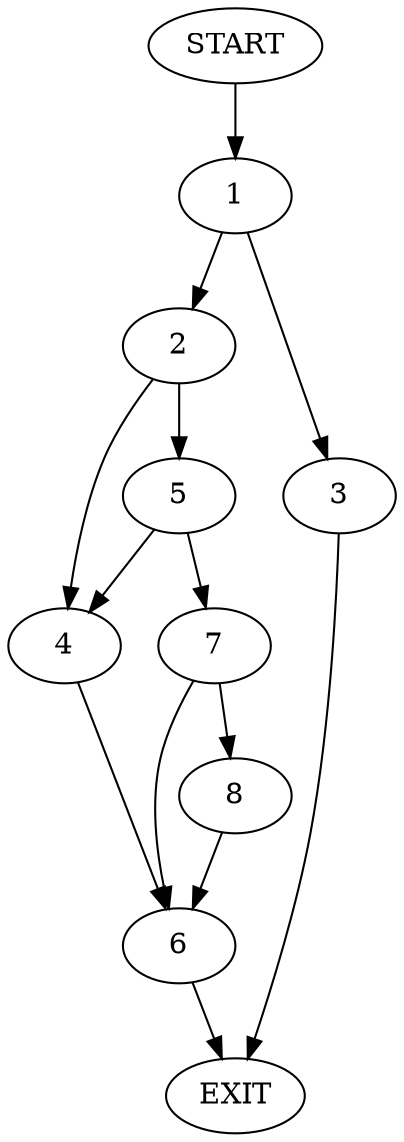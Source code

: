 digraph {
0 [label="START"]
9 [label="EXIT"]
0 -> 1
1 -> 2
1 -> 3
3 -> 9
2 -> 4
2 -> 5
4 -> 6
5 -> 4
5 -> 7
7 -> 8
7 -> 6
6 -> 9
8 -> 6
}
